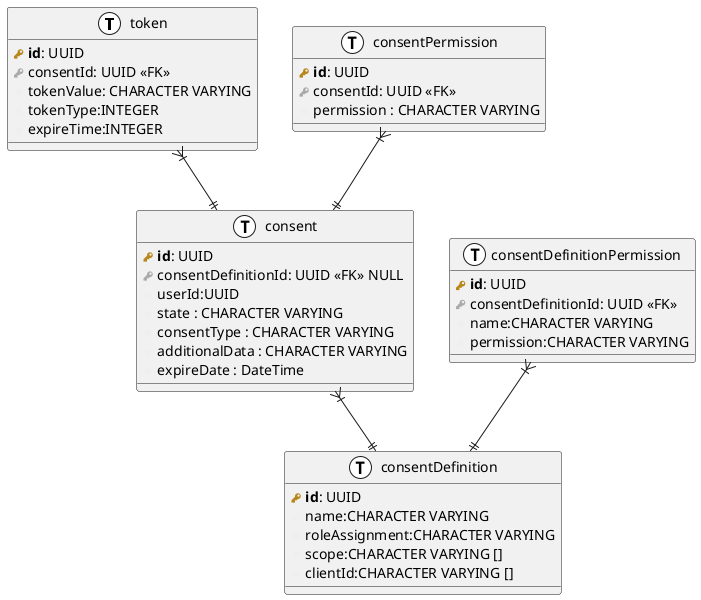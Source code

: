 @startuml
!define primary_key(x) <b><color:#b8861b><&key></color> x</b>
!define foreign_key(x) <color:#aaaaaa><&key></color> x
!define column(x) <color:#efefef><&media-record></color> x
!define table(x) entity x << (T, white) >>

table(token){
    primary_key( id ): UUID
    foreign_key( consentId ): UUID <<FK>>
    column(tokenValue): CHARACTER VARYING
    column(tokenType):INTEGER
    column(expireTime):INTEGER
}

table(consent){
    primary_key( id ): UUID
    foreign_key(consentDefinitionId ): UUID <<FK>> NULL
    column(userId):UUID
    column(state) : CHARACTER VARYING
    column(consentType) : CHARACTER VARYING
    column(additionalData) : CHARACTER VARYING
    column(expireDate) : DateTime
}

table(consentPermission){
    primary_key( id ): UUID
    foreign_key(consentId ): UUID <<FK>>
    column(permission) : CHARACTER VARYING
}

consentPermission }|--|| consent

token }|--|| consent

table(consentDefinition){
    primary_key( id ): UUID
    column(name):CHARACTER VARYING
    column(roleAssignment):CHARACTER VARYING
    column(scope):CHARACTER VARYING []
    column(clientId):CHARACTER VARYING []
}
consent }|--|| consentDefinition

' TODO : Will we check account privileges with scope?

table(consentDefinitionPermission){
    primary_key( id ): UUID
    foreign_key(consentDefinitionId ): UUID <<FK>>
    column(name):CHARACTER VARYING
    column(permission):CHARACTER VARYING
}
consentDefinitionPermission }|--|| consentDefinition



@enduml